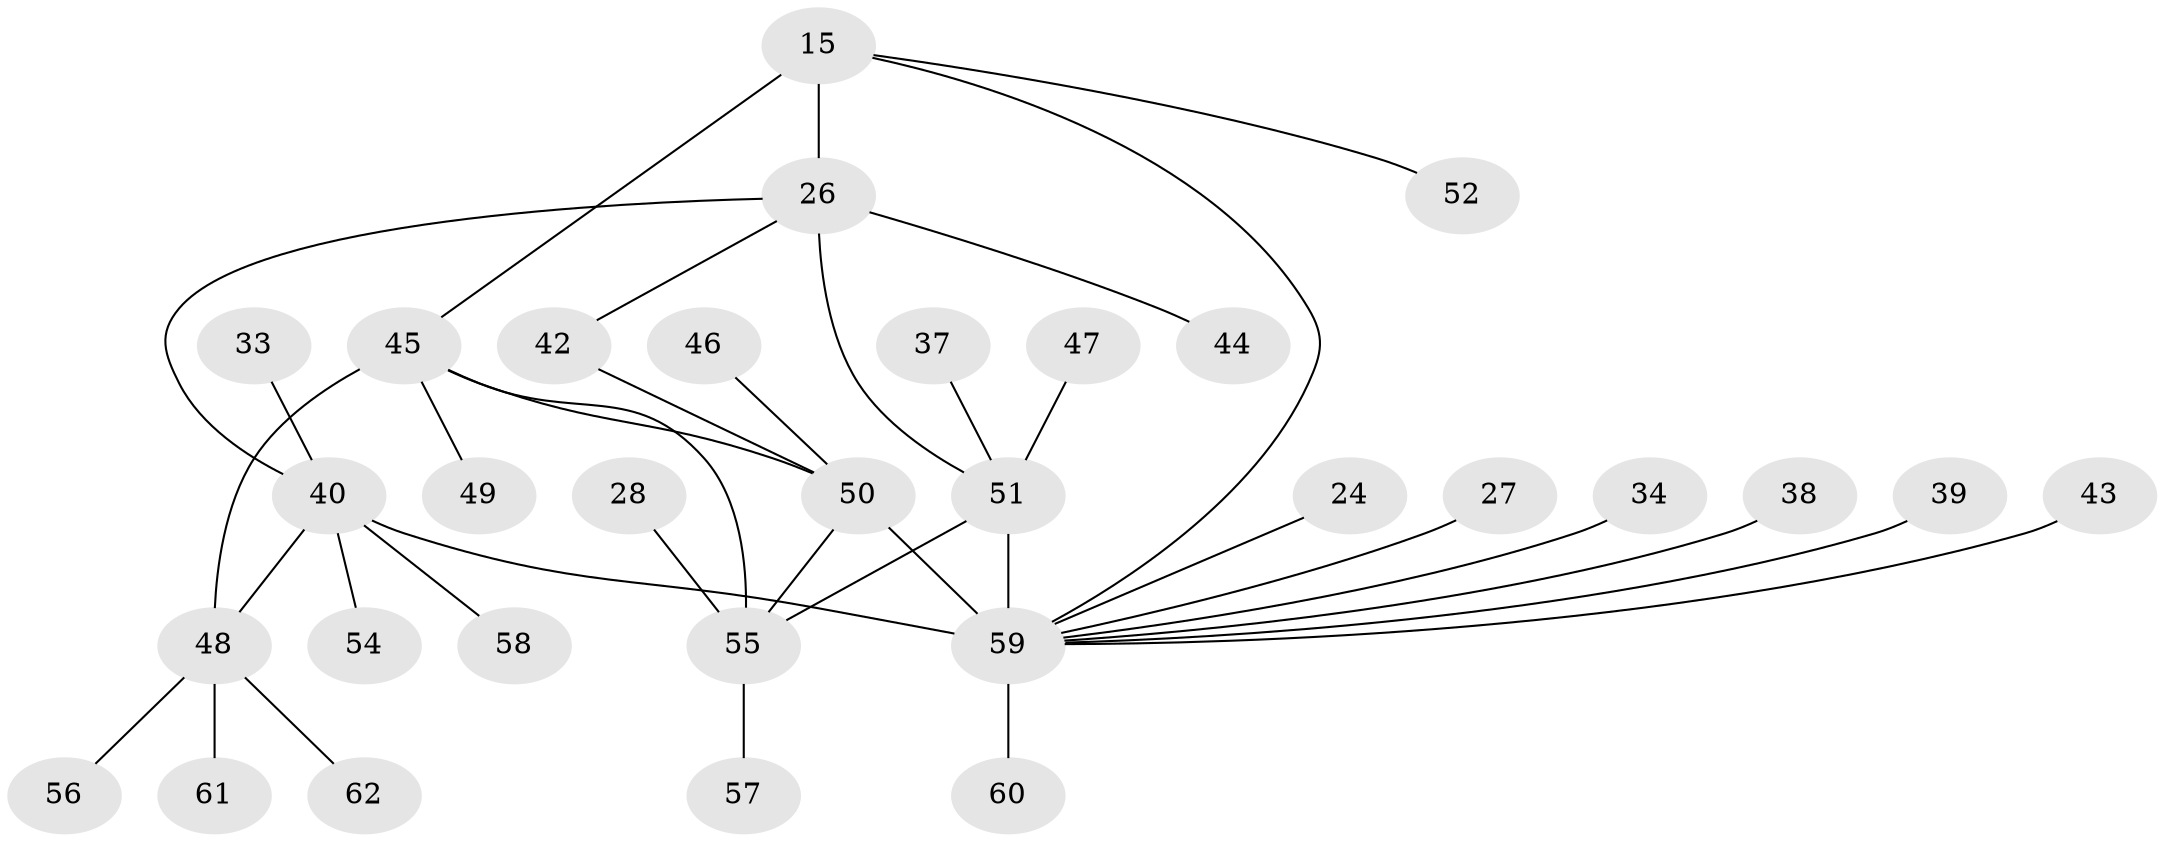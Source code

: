 // original degree distribution, {11: 0.016129032258064516, 6: 0.08064516129032258, 8: 0.04838709677419355, 3: 0.04838709677419355, 9: 0.016129032258064516, 5: 0.03225806451612903, 2: 0.1774193548387097, 1: 0.532258064516129, 4: 0.04838709677419355}
// Generated by graph-tools (version 1.1) at 2025/55/03/09/25 04:55:16]
// undirected, 31 vertices, 37 edges
graph export_dot {
graph [start="1"]
  node [color=gray90,style=filled];
  15 [super="+13"];
  24;
  26 [super="+14+22"];
  27;
  28;
  33;
  34 [super="+21"];
  37;
  38;
  39;
  40 [super="+25+30+35"];
  42;
  43;
  44;
  45 [super="+6"];
  46;
  47;
  48 [super="+41"];
  49;
  50 [super="+9"];
  51 [super="+32"];
  52;
  54 [super="+31"];
  55 [super="+18"];
  56;
  57;
  58;
  59 [super="+23+36+29+53+12"];
  60;
  61;
  62;
  15 -- 45 [weight=2];
  15 -- 52;
  15 -- 59 [weight=2];
  15 -- 26 [weight=2];
  24 -- 59;
  26 -- 40;
  26 -- 42;
  26 -- 44;
  26 -- 51;
  27 -- 59;
  28 -- 55;
  33 -- 40;
  34 -- 59;
  37 -- 51;
  38 -- 59;
  39 -- 59;
  40 -- 58;
  40 -- 59 [weight=6];
  40 -- 54;
  40 -- 48 [weight=2];
  42 -- 50;
  43 -- 59;
  45 -- 49;
  45 -- 50;
  45 -- 55 [weight=2];
  45 -- 48;
  46 -- 50;
  47 -- 51;
  48 -- 61;
  48 -- 56;
  48 -- 62;
  50 -- 55;
  50 -- 59 [weight=2];
  51 -- 55;
  51 -- 59 [weight=2];
  55 -- 57;
  59 -- 60;
}

